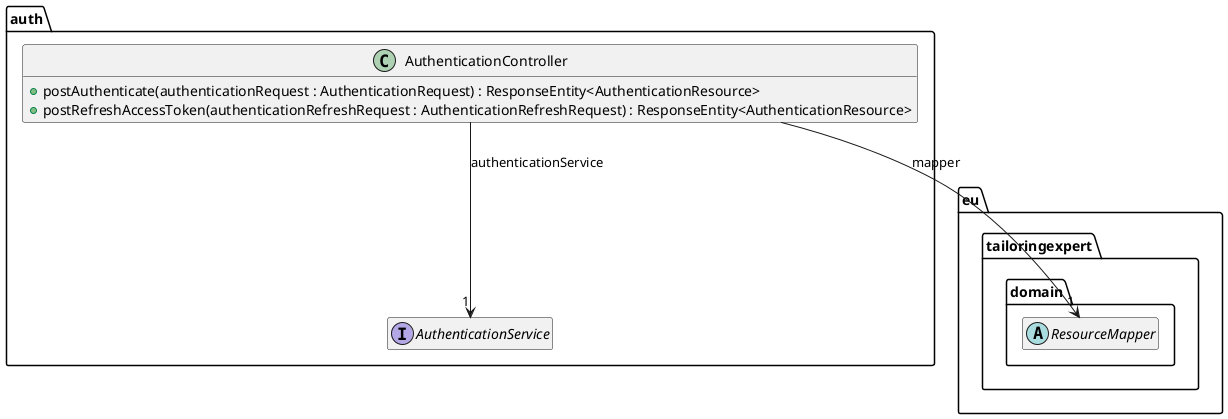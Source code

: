 @startuml
hide empty members

package eu.tailoringexpert {
    package domain {
        abstract class ResourceMapper
    }
}

package auth {

    interface AuthenticationService {
    }


    class AuthenticationController {
        +postAuthenticate(authenticationRequest : AuthenticationRequest) : ResponseEntity<AuthenticationResource>
        +postRefreshAccessToken(authenticationRefreshRequest : AuthenticationRefreshRequest) : ResponseEntity<AuthenticationResource>
    }


    AuthenticationController --> "1" ResourceMapper : mapper
    AuthenticationController --> "1" AuthenticationService : authenticationService
}
@enduml
